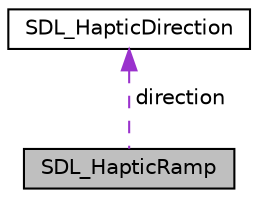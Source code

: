 digraph "SDL_HapticRamp"
{
  edge [fontname="Helvetica",fontsize="10",labelfontname="Helvetica",labelfontsize="10"];
  node [fontname="Helvetica",fontsize="10",shape=record];
  Node1 [label="SDL_HapticRamp",height=0.2,width=0.4,color="black", fillcolor="grey75", style="filled" fontcolor="black"];
  Node2 -> Node1 [dir="back",color="darkorchid3",fontsize="10",style="dashed",label=" direction" ];
  Node2 [label="SDL_HapticDirection",height=0.2,width=0.4,color="black", fillcolor="white", style="filled",URL="$struct_s_d_l___haptic_direction.html",tooltip="Structure that represents a haptic direction. "];
}
